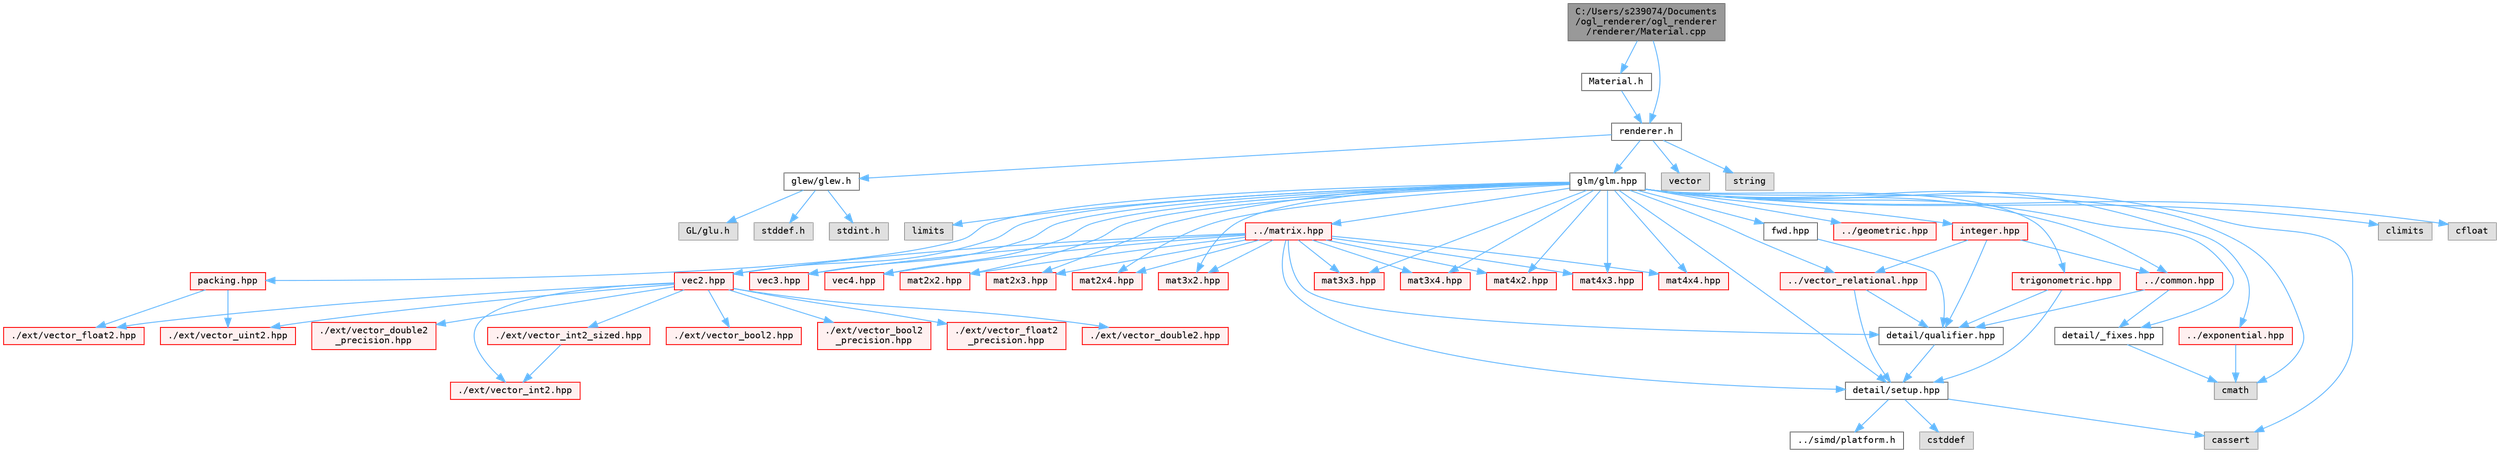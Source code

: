 digraph "C:/Users/s239074/Documents/ogl_renderer/ogl_renderer/renderer/Material.cpp"
{
 // LATEX_PDF_SIZE
  bgcolor="transparent";
  edge [fontname=Terminal,fontsize=10,labelfontname=Helvetica,labelfontsize=10];
  node [fontname=Terminal,fontsize=10,shape=box,height=0.2,width=0.4];
  Node1 [label="C:/Users/s239074/Documents\l/ogl_renderer/ogl_renderer\l/renderer/Material.cpp",height=0.2,width=0.4,color="gray40", fillcolor="grey60", style="filled", fontcolor="black",tooltip=" "];
  Node1 -> Node2 [color="steelblue1",style="solid"];
  Node2 [label="Material.h",height=0.2,width=0.4,color="grey40", fillcolor="white", style="filled",URL="$ogl__renderer_2renderer_2_material_8h.html",tooltip=" "];
  Node2 -> Node3 [color="steelblue1",style="solid"];
  Node3 [label="renderer.h",height=0.2,width=0.4,color="grey40", fillcolor="white", style="filled",URL="$_renderer_8h.html",tooltip=" "];
  Node3 -> Node4 [color="steelblue1",style="solid"];
  Node4 [label="glew/glew.h",height=0.2,width=0.4,color="grey40", fillcolor="white", style="filled",URL="$glew_8h.html",tooltip=" "];
  Node4 -> Node5 [color="steelblue1",style="solid"];
  Node5 [label="stddef.h",height=0.2,width=0.4,color="grey60", fillcolor="#E0E0E0", style="filled",tooltip=" "];
  Node4 -> Node6 [color="steelblue1",style="solid"];
  Node6 [label="stdint.h",height=0.2,width=0.4,color="grey60", fillcolor="#E0E0E0", style="filled",tooltip=" "];
  Node4 -> Node7 [color="steelblue1",style="solid"];
  Node7 [label="GL/glu.h",height=0.2,width=0.4,color="grey60", fillcolor="#E0E0E0", style="filled",tooltip=" "];
  Node3 -> Node8 [color="steelblue1",style="solid"];
  Node8 [label="glm/glm.hpp",height=0.2,width=0.4,color="grey40", fillcolor="white", style="filled",URL="$glm_8hpp.html",tooltip=" "];
  Node8 -> Node9 [color="steelblue1",style="solid"];
  Node9 [label="detail/_fixes.hpp",height=0.2,width=0.4,color="grey40", fillcolor="white", style="filled",URL="$__fixes_8hpp.html",tooltip=" "];
  Node9 -> Node10 [color="steelblue1",style="solid"];
  Node10 [label="cmath",height=0.2,width=0.4,color="grey60", fillcolor="#E0E0E0", style="filled",tooltip=" "];
  Node8 -> Node11 [color="steelblue1",style="solid"];
  Node11 [label="detail/setup.hpp",height=0.2,width=0.4,color="grey40", fillcolor="white", style="filled",URL="$setup_8hpp.html",tooltip=" "];
  Node11 -> Node12 [color="steelblue1",style="solid"];
  Node12 [label="cassert",height=0.2,width=0.4,color="grey60", fillcolor="#E0E0E0", style="filled",tooltip=" "];
  Node11 -> Node13 [color="steelblue1",style="solid"];
  Node13 [label="cstddef",height=0.2,width=0.4,color="grey60", fillcolor="#E0E0E0", style="filled",tooltip=" "];
  Node11 -> Node14 [color="steelblue1",style="solid"];
  Node14 [label="../simd/platform.h",height=0.2,width=0.4,color="grey40", fillcolor="white", style="filled",URL="$platform_8h.html",tooltip=" "];
  Node8 -> Node10 [color="steelblue1",style="solid"];
  Node8 -> Node15 [color="steelblue1",style="solid"];
  Node15 [label="climits",height=0.2,width=0.4,color="grey60", fillcolor="#E0E0E0", style="filled",tooltip=" "];
  Node8 -> Node16 [color="steelblue1",style="solid"];
  Node16 [label="cfloat",height=0.2,width=0.4,color="grey60", fillcolor="#E0E0E0", style="filled",tooltip=" "];
  Node8 -> Node17 [color="steelblue1",style="solid"];
  Node17 [label="limits",height=0.2,width=0.4,color="grey60", fillcolor="#E0E0E0", style="filled",tooltip=" "];
  Node8 -> Node12 [color="steelblue1",style="solid"];
  Node8 -> Node18 [color="steelblue1",style="solid"];
  Node18 [label="fwd.hpp",height=0.2,width=0.4,color="grey40", fillcolor="white", style="filled",URL="$fwd_8hpp.html",tooltip=" "];
  Node18 -> Node19 [color="steelblue1",style="solid"];
  Node19 [label="detail/qualifier.hpp",height=0.2,width=0.4,color="grey40", fillcolor="white", style="filled",URL="$qualifier_8hpp.html",tooltip=" "];
  Node19 -> Node11 [color="steelblue1",style="solid"];
  Node8 -> Node20 [color="steelblue1",style="solid"];
  Node20 [label="vec2.hpp",height=0.2,width=0.4,color="red", fillcolor="#FFF0F0", style="filled",URL="$vec2_8hpp.html",tooltip=" "];
  Node20 -> Node21 [color="steelblue1",style="solid"];
  Node21 [label="./ext/vector_bool2.hpp",height=0.2,width=0.4,color="red", fillcolor="#FFF0F0", style="filled",URL="$vector__bool2_8hpp.html",tooltip=" "];
  Node20 -> Node25 [color="steelblue1",style="solid"];
  Node25 [label="./ext/vector_bool2\l_precision.hpp",height=0.2,width=0.4,color="red", fillcolor="#FFF0F0", style="filled",URL="$vector__bool2__precision_8hpp.html",tooltip=" "];
  Node20 -> Node26 [color="steelblue1",style="solid"];
  Node26 [label="./ext/vector_float2.hpp",height=0.2,width=0.4,color="red", fillcolor="#FFF0F0", style="filled",URL="$vector__float2_8hpp.html",tooltip=" "];
  Node20 -> Node27 [color="steelblue1",style="solid"];
  Node27 [label="./ext/vector_float2\l_precision.hpp",height=0.2,width=0.4,color="red", fillcolor="#FFF0F0", style="filled",URL="$vector__float2__precision_8hpp.html",tooltip=" "];
  Node20 -> Node28 [color="steelblue1",style="solid"];
  Node28 [label="./ext/vector_double2.hpp",height=0.2,width=0.4,color="red", fillcolor="#FFF0F0", style="filled",URL="$vector__double2_8hpp.html",tooltip=" "];
  Node20 -> Node29 [color="steelblue1",style="solid"];
  Node29 [label="./ext/vector_double2\l_precision.hpp",height=0.2,width=0.4,color="red", fillcolor="#FFF0F0", style="filled",URL="$vector__double2__precision_8hpp.html",tooltip=" "];
  Node20 -> Node30 [color="steelblue1",style="solid"];
  Node30 [label="./ext/vector_int2.hpp",height=0.2,width=0.4,color="red", fillcolor="#FFF0F0", style="filled",URL="$vector__int2_8hpp.html",tooltip=" "];
  Node20 -> Node31 [color="steelblue1",style="solid"];
  Node31 [label="./ext/vector_int2_sized.hpp",height=0.2,width=0.4,color="red", fillcolor="#FFF0F0", style="filled",URL="$vector__int2__sized_8hpp.html",tooltip=" "];
  Node31 -> Node30 [color="steelblue1",style="solid"];
  Node20 -> Node33 [color="steelblue1",style="solid"];
  Node33 [label="./ext/vector_uint2.hpp",height=0.2,width=0.4,color="red", fillcolor="#FFF0F0", style="filled",URL="$vector__uint2_8hpp.html",tooltip=" "];
  Node8 -> Node36 [color="steelblue1",style="solid"];
  Node36 [label="vec3.hpp",height=0.2,width=0.4,color="red", fillcolor="#FFF0F0", style="filled",URL="$vec3_8hpp.html",tooltip=" "];
  Node8 -> Node49 [color="steelblue1",style="solid"];
  Node49 [label="vec4.hpp",height=0.2,width=0.4,color="red", fillcolor="#FFF0F0", style="filled",URL="$vec4_8hpp.html",tooltip=" "];
  Node8 -> Node62 [color="steelblue1",style="solid"];
  Node62 [label="mat2x2.hpp",height=0.2,width=0.4,color="red", fillcolor="#FFF0F0", style="filled",URL="$mat2x2_8hpp.html",tooltip=" "];
  Node8 -> Node67 [color="steelblue1",style="solid"];
  Node67 [label="mat2x3.hpp",height=0.2,width=0.4,color="red", fillcolor="#FFF0F0", style="filled",URL="$mat2x3_8hpp.html",tooltip=" "];
  Node8 -> Node74 [color="steelblue1",style="solid"];
  Node74 [label="mat2x4.hpp",height=0.2,width=0.4,color="red", fillcolor="#FFF0F0", style="filled",URL="$mat2x4_8hpp.html",tooltip=" "];
  Node8 -> Node81 [color="steelblue1",style="solid"];
  Node81 [label="mat3x2.hpp",height=0.2,width=0.4,color="red", fillcolor="#FFF0F0", style="filled",URL="$mat3x2_8hpp.html",tooltip=" "];
  Node8 -> Node88 [color="steelblue1",style="solid"];
  Node88 [label="mat3x3.hpp",height=0.2,width=0.4,color="red", fillcolor="#FFF0F0", style="filled",URL="$mat3x3_8hpp.html",tooltip=" "];
  Node8 -> Node95 [color="steelblue1",style="solid"];
  Node95 [label="mat3x4.hpp",height=0.2,width=0.4,color="red", fillcolor="#FFF0F0", style="filled",URL="$mat3x4_8hpp.html",tooltip=" "];
  Node8 -> Node102 [color="steelblue1",style="solid"];
  Node102 [label="mat4x2.hpp",height=0.2,width=0.4,color="red", fillcolor="#FFF0F0", style="filled",URL="$mat4x2_8hpp.html",tooltip=" "];
  Node8 -> Node109 [color="steelblue1",style="solid"];
  Node109 [label="mat4x3.hpp",height=0.2,width=0.4,color="red", fillcolor="#FFF0F0", style="filled",URL="$mat4x3_8hpp.html",tooltip=" "];
  Node8 -> Node116 [color="steelblue1",style="solid"];
  Node116 [label="mat4x4.hpp",height=0.2,width=0.4,color="red", fillcolor="#FFF0F0", style="filled",URL="$mat4x4_8hpp.html",tooltip=" "];
  Node8 -> Node140 [color="steelblue1",style="solid"];
  Node140 [label="trigonometric.hpp",height=0.2,width=0.4,color="red", fillcolor="#FFF0F0", style="filled",URL="$trigonometric_8hpp.html",tooltip=" "];
  Node140 -> Node11 [color="steelblue1",style="solid"];
  Node140 -> Node19 [color="steelblue1",style="solid"];
  Node8 -> Node126 [color="steelblue1",style="solid"];
  Node126 [label="../exponential.hpp",height=0.2,width=0.4,color="red", fillcolor="#FFF0F0", style="filled",URL="$exponential_8hpp.html",tooltip=" "];
  Node126 -> Node10 [color="steelblue1",style="solid"];
  Node8 -> Node134 [color="steelblue1",style="solid"];
  Node134 [label="../common.hpp",height=0.2,width=0.4,color="red", fillcolor="#FFF0F0", style="filled",URL="$common_8hpp.html",tooltip=" "];
  Node134 -> Node19 [color="steelblue1",style="solid"];
  Node134 -> Node9 [color="steelblue1",style="solid"];
  Node8 -> Node143 [color="steelblue1",style="solid"];
  Node143 [label="packing.hpp",height=0.2,width=0.4,color="red", fillcolor="#FFF0F0", style="filled",URL="$packing_8hpp.html",tooltip=" "];
  Node143 -> Node33 [color="steelblue1",style="solid"];
  Node143 -> Node26 [color="steelblue1",style="solid"];
  Node8 -> Node124 [color="steelblue1",style="solid"];
  Node124 [label="../geometric.hpp",height=0.2,width=0.4,color="red", fillcolor="#FFF0F0", style="filled",URL="$geometric_8hpp.html",tooltip=" "];
  Node8 -> Node66 [color="steelblue1",style="solid"];
  Node66 [label="../matrix.hpp",height=0.2,width=0.4,color="red", fillcolor="#FFF0F0", style="filled",URL="$matrix_8hpp.html",tooltip=" "];
  Node66 -> Node19 [color="steelblue1",style="solid"];
  Node66 -> Node11 [color="steelblue1",style="solid"];
  Node66 -> Node20 [color="steelblue1",style="solid"];
  Node66 -> Node36 [color="steelblue1",style="solid"];
  Node66 -> Node49 [color="steelblue1",style="solid"];
  Node66 -> Node62 [color="steelblue1",style="solid"];
  Node66 -> Node67 [color="steelblue1",style="solid"];
  Node66 -> Node74 [color="steelblue1",style="solid"];
  Node66 -> Node81 [color="steelblue1",style="solid"];
  Node66 -> Node88 [color="steelblue1",style="solid"];
  Node66 -> Node95 [color="steelblue1",style="solid"];
  Node66 -> Node102 [color="steelblue1",style="solid"];
  Node66 -> Node109 [color="steelblue1",style="solid"];
  Node66 -> Node116 [color="steelblue1",style="solid"];
  Node8 -> Node130 [color="steelblue1",style="solid"];
  Node130 [label="../vector_relational.hpp",height=0.2,width=0.4,color="red", fillcolor="#FFF0F0", style="filled",URL="$vector__relational_8hpp.html",tooltip=" "];
  Node130 -> Node19 [color="steelblue1",style="solid"];
  Node130 -> Node11 [color="steelblue1",style="solid"];
  Node8 -> Node147 [color="steelblue1",style="solid"];
  Node147 [label="integer.hpp",height=0.2,width=0.4,color="red", fillcolor="#FFF0F0", style="filled",URL="$integer_8hpp.html",tooltip=" "];
  Node147 -> Node19 [color="steelblue1",style="solid"];
  Node147 -> Node134 [color="steelblue1",style="solid"];
  Node147 -> Node130 [color="steelblue1",style="solid"];
  Node3 -> Node151 [color="steelblue1",style="solid"];
  Node151 [label="vector",height=0.2,width=0.4,color="grey60", fillcolor="#E0E0E0", style="filled",tooltip=" "];
  Node3 -> Node152 [color="steelblue1",style="solid"];
  Node152 [label="string",height=0.2,width=0.4,color="grey60", fillcolor="#E0E0E0", style="filled",tooltip=" "];
  Node1 -> Node3 [color="steelblue1",style="solid"];
}
